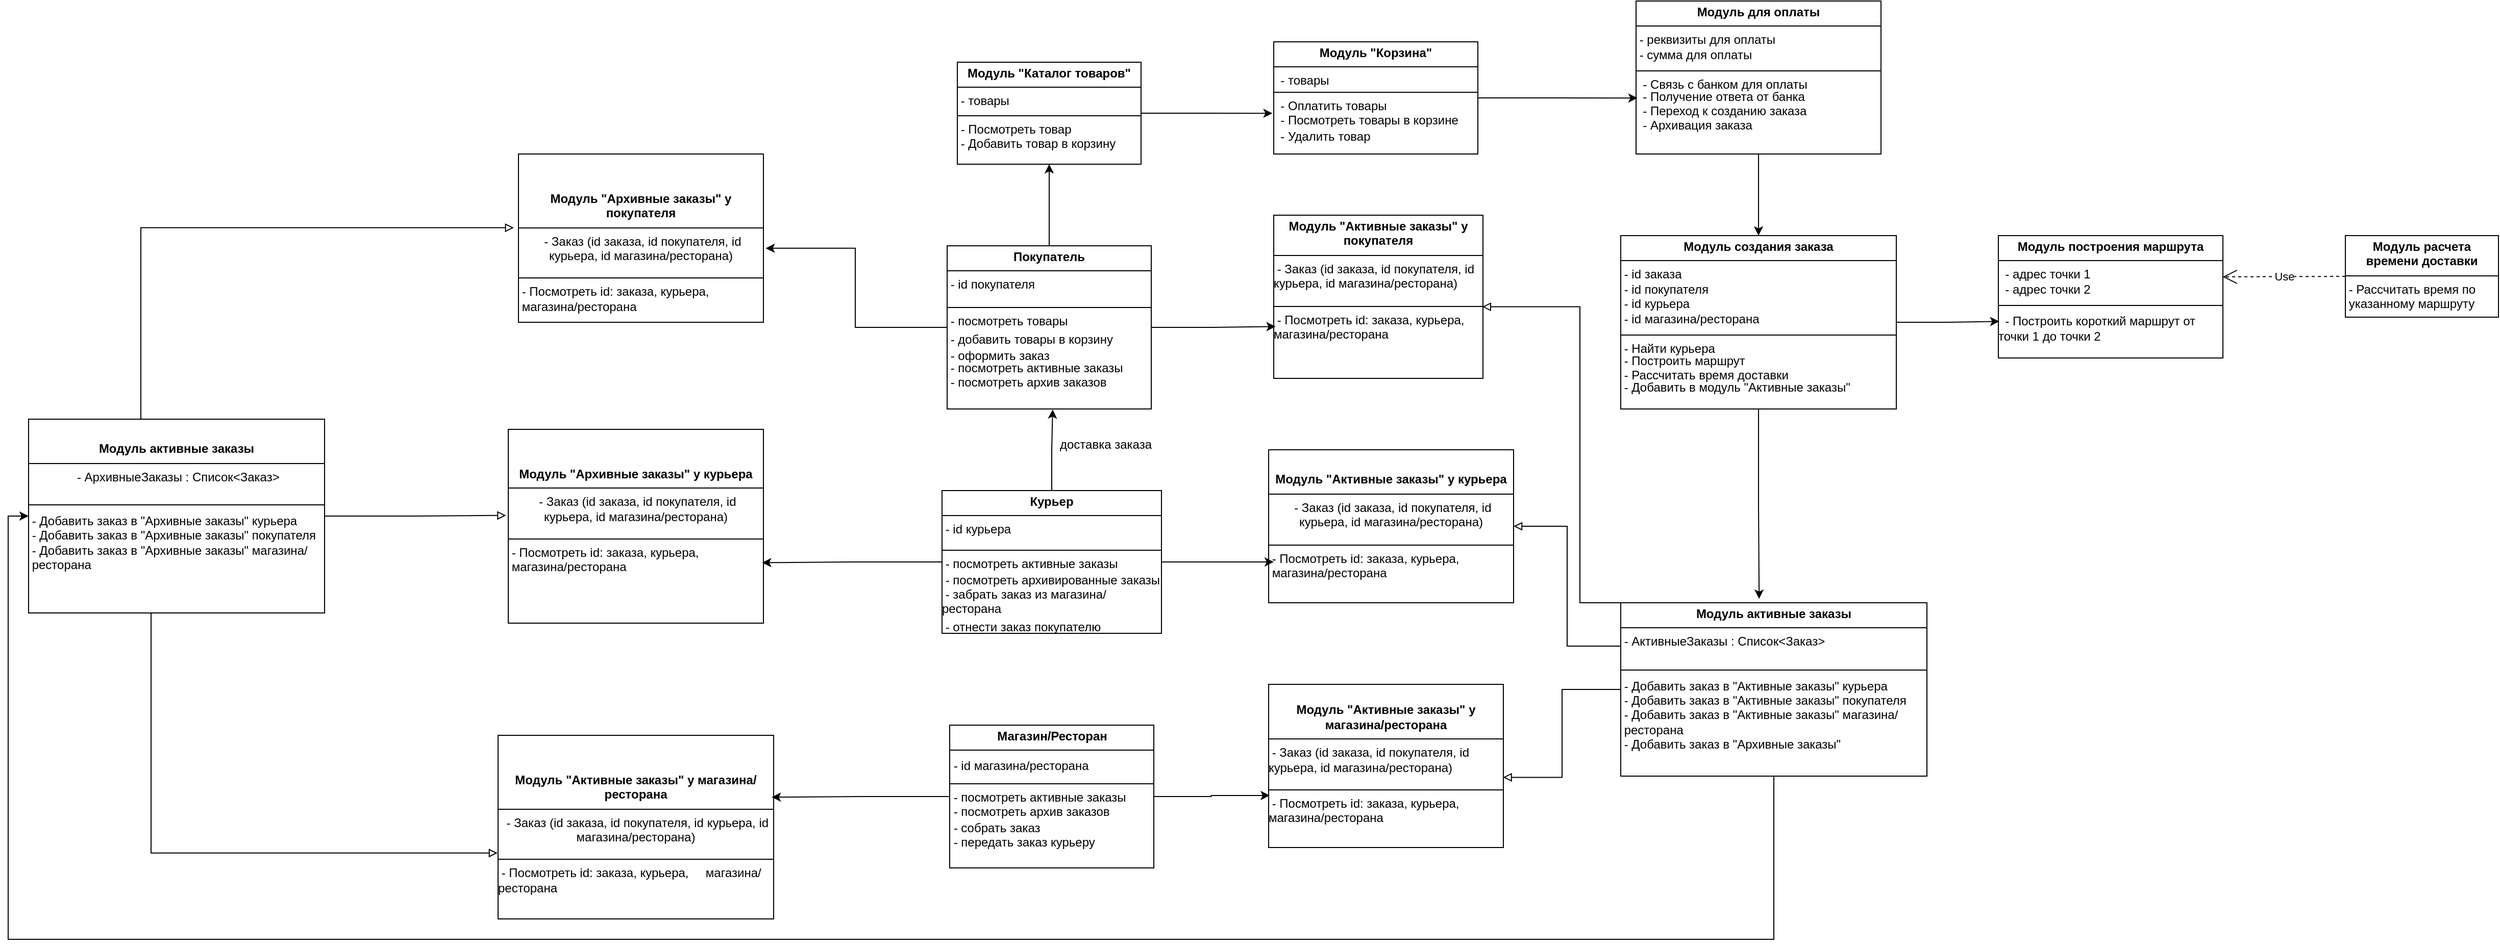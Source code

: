 <mxfile version="24.4.4" type="github">
  <diagram name="Page-1" id="c4acf3e9-155e-7222-9cf6-157b1a14988f">
    <mxGraphModel dx="3355" dy="2518" grid="1" gridSize="10" guides="1" tooltips="1" connect="1" arrows="1" fold="1" page="1" pageScale="1" pageWidth="850" pageHeight="1100" background="none" math="0" shadow="0">
      <root>
        <mxCell id="0" />
        <mxCell id="1" parent="0" />
        <mxCell id="F5pQEyjokl0LGO5MsDo9-33" style="edgeStyle=orthogonalEdgeStyle;rounded=0;orthogonalLoop=1;jettySize=auto;html=1;entryX=0.5;entryY=1;entryDx=0;entryDy=0;" edge="1" parent="1" source="F5pQEyjokl0LGO5MsDo9-1" target="F5pQEyjokl0LGO5MsDo9-9">
          <mxGeometry relative="1" as="geometry" />
        </mxCell>
        <mxCell id="F5pQEyjokl0LGO5MsDo9-1" value="&lt;p style=&quot;margin:0px;margin-top:4px;text-align:center;&quot;&gt;&lt;b&gt;Покупатель&lt;/b&gt;&lt;/p&gt;&lt;hr size=&quot;1&quot; style=&quot;border-style:solid;&quot;&gt;&amp;nbsp;- id покупателя&lt;div style=&quot;height:2px;&quot;&gt;&amp;nbsp;&lt;/div&gt;&lt;div style=&quot;height:2px;&quot;&gt;&amp;nbsp;&lt;/div&gt;&lt;div style=&quot;height:2px;&quot;&gt;&lt;br&gt;&lt;/div&gt;&lt;div style=&quot;height:2px;&quot;&gt;&lt;br&gt;&lt;/div&gt;&lt;hr size=&quot;1&quot; style=&quot;border-style:solid;&quot;&gt;&lt;div style=&quot;height:2px;&quot;&gt;&amp;nbsp;- посмотреть товары&lt;/div&gt;&lt;div style=&quot;height:2px;&quot;&gt;&lt;br&gt;&lt;/div&gt;&lt;div style=&quot;height:2px;&quot;&gt;&lt;br&gt;&lt;/div&gt;&lt;div style=&quot;height:2px;&quot;&gt;&lt;br&gt;&lt;/div&gt;&lt;div style=&quot;height:2px;&quot;&gt;&lt;br&gt;&lt;/div&gt;&lt;div style=&quot;height:2px;&quot;&gt;&amp;nbsp;&lt;/div&gt;&lt;div style=&quot;height:2px;&quot;&gt;&lt;br&gt;&lt;/div&gt;&lt;div style=&quot;height:2px;&quot;&gt;&amp;nbsp;&lt;/div&gt;&lt;div style=&quot;height:2px;&quot;&gt;&lt;br&gt;&lt;/div&gt;&lt;div style=&quot;height:2px;&quot;&gt;&amp;nbsp;- добавить товары в корзину&lt;/div&gt;&lt;div style=&quot;height:2px;&quot;&gt;&lt;br&gt;&lt;/div&gt;&lt;div style=&quot;height:2px;&quot;&gt;&lt;br&gt;&lt;/div&gt;&lt;div style=&quot;height:2px;&quot;&gt;&lt;br&gt;&lt;/div&gt;&lt;div style=&quot;height:2px;&quot;&gt;&amp;nbsp;&lt;/div&gt;&lt;div style=&quot;height:2px;&quot;&gt;&lt;br&gt;&lt;/div&gt;&lt;div style=&quot;height:2px;&quot;&gt;&lt;br&gt;&lt;/div&gt;&lt;div style=&quot;height:2px;&quot;&gt;&amp;nbsp;&lt;/div&gt;&lt;div style=&quot;height:2px;&quot;&gt;&amp;nbsp;- оформить заказ&lt;/div&gt;&lt;div style=&quot;height:2px;&quot;&gt;&lt;br&gt;&lt;/div&gt;&lt;div style=&quot;height:2px;&quot;&gt;&lt;br&gt;&lt;/div&gt;&lt;div style=&quot;height:2px;&quot;&gt;&lt;br&gt;&lt;/div&gt;&lt;div style=&quot;height:2px;&quot;&gt;&amp;nbsp;&lt;/div&gt;&lt;div style=&quot;height:2px;&quot;&gt;&lt;br&gt;&lt;/div&gt;&lt;div style=&quot;height:2px;&quot;&gt;&amp;nbsp;- посмотреть активные заказы&lt;/div&gt;&lt;div style=&quot;height:2px;&quot;&gt;&lt;br&gt;&lt;/div&gt;&lt;div style=&quot;height:2px;&quot;&gt;&lt;br&gt;&lt;/div&gt;&lt;div style=&quot;height:2px;&quot;&gt;&lt;br&gt;&lt;/div&gt;&lt;div style=&quot;height:2px;&quot;&gt;&amp;nbsp;&lt;/div&gt;&lt;div style=&quot;height:2px;&quot;&gt;&lt;br&gt;&lt;/div&gt;&lt;div style=&quot;height:2px;&quot;&gt;&lt;br&gt;&lt;/div&gt;&lt;div style=&quot;height:2px;&quot;&gt;&amp;nbsp;- посмотреть архив заказов&lt;/div&gt;" style="verticalAlign=top;align=left;overflow=fill;html=1;whiteSpace=wrap;" vertex="1" parent="1">
          <mxGeometry x="880" y="230" width="200" height="160" as="geometry" />
        </mxCell>
        <mxCell id="F5pQEyjokl0LGO5MsDo9-3" value="&lt;p style=&quot;margin:0px;margin-top:4px;text-align:center;&quot;&gt;&lt;b&gt;Курьер&lt;/b&gt;&lt;/p&gt;&lt;hr size=&quot;1&quot; style=&quot;border-style:solid;&quot;&gt;&amp;nbsp;- id курьера&lt;div style=&quot;height:2px;&quot;&gt;&amp;nbsp;&lt;/div&gt;&lt;div style=&quot;height:2px;&quot;&gt;&lt;br&gt;&lt;/div&gt;&lt;div style=&quot;height:2px;&quot;&gt;&lt;br&gt;&lt;/div&gt;&lt;hr size=&quot;1&quot; style=&quot;border-style:solid;&quot;&gt;&lt;div style=&quot;height:2px;&quot;&gt;&amp;nbsp;- посмотреть активные заказы&lt;/div&gt;&lt;div style=&quot;height:2px;&quot;&gt;&lt;br&gt;&lt;/div&gt;&lt;div style=&quot;height:2px;&quot;&gt;&amp;nbsp;&lt;/div&gt;&lt;div style=&quot;height:2px;&quot;&gt;&lt;br&gt;&lt;/div&gt;&lt;div style=&quot;height:2px;&quot;&gt;&amp;nbsp;&lt;/div&gt;&lt;div style=&quot;height:2px;&quot;&gt;&lt;br&gt;&lt;/div&gt;&lt;div style=&quot;height:2px;&quot;&gt;&lt;br&gt;&lt;/div&gt;&lt;div style=&quot;height:2px;&quot;&gt;&lt;br&gt;&lt;/div&gt;&lt;div style=&quot;height:2px;&quot;&gt;&amp;nbsp;- посмотреть архивированные заказы&lt;/div&gt;&lt;div style=&quot;height:2px;&quot;&gt;&lt;br&gt;&lt;/div&gt;&lt;div style=&quot;height:2px;&quot;&gt;&lt;br&gt;&lt;/div&gt;&lt;div style=&quot;height:2px;&quot;&gt;&lt;br&gt;&lt;/div&gt;&lt;div style=&quot;height:2px;&quot;&gt;&lt;br&gt;&lt;/div&gt;&lt;div style=&quot;height:2px;&quot;&gt;&lt;br&gt;&lt;/div&gt;&lt;div style=&quot;height:2px;&quot;&gt;&lt;br&gt;&lt;/div&gt;&lt;div style=&quot;height:2px;&quot;&gt;&amp;nbsp;- забрать заказ из магазина/ресторана&lt;/div&gt;&lt;div style=&quot;height:2px;&quot;&gt;&lt;br&gt;&lt;/div&gt;&lt;div style=&quot;height:2px;&quot;&gt;&lt;br&gt;&lt;/div&gt;&lt;div style=&quot;height:2px;&quot;&gt;&lt;br&gt;&lt;/div&gt;&lt;div style=&quot;height:2px;&quot;&gt;&lt;br&gt;&lt;/div&gt;&lt;div style=&quot;height:2px;&quot;&gt;&lt;br&gt;&lt;/div&gt;&lt;div style=&quot;height:2px;&quot;&gt;&lt;br&gt;&lt;/div&gt;&lt;div style=&quot;height:2px;&quot;&gt;&lt;br&gt;&lt;/div&gt;&lt;div style=&quot;height:2px;&quot;&gt;&lt;br&gt;&lt;/div&gt;&lt;div style=&quot;height:2px;&quot;&gt;&lt;br&gt;&lt;/div&gt;&lt;div style=&quot;height:2px;&quot;&gt;&lt;br&gt;&lt;/div&gt;&lt;div style=&quot;height:2px;&quot;&gt;&lt;br&gt;&lt;/div&gt;&lt;div style=&quot;height:2px;&quot;&gt;&lt;br&gt;&lt;/div&gt;&lt;div style=&quot;height:2px;&quot;&gt;&lt;br&gt;&lt;/div&gt;&lt;div style=&quot;height:2px;&quot;&gt;&lt;br&gt;&lt;/div&gt;&lt;div style=&quot;height:2px;&quot;&gt;&lt;br&gt;&lt;/div&gt;&lt;div style=&quot;height:2px;&quot;&gt;&amp;nbsp;- отнести заказ покупателю&lt;/div&gt;&lt;div style=&quot;height:2px;&quot;&gt;&lt;br&gt;&lt;/div&gt;&lt;div style=&quot;height:2px;&quot;&gt;&lt;br&gt;&lt;/div&gt;&lt;div style=&quot;height:2px;&quot;&gt;&lt;br&gt;&lt;/div&gt;&lt;div style=&quot;height:2px;&quot;&gt;&lt;br&gt;&lt;/div&gt;&lt;div style=&quot;height:2px;&quot;&gt;&lt;br&gt;&lt;/div&gt;" style="verticalAlign=top;align=left;overflow=fill;html=1;whiteSpace=wrap;" vertex="1" parent="1">
          <mxGeometry x="875" y="470" width="215" height="140" as="geometry" />
        </mxCell>
        <mxCell id="F5pQEyjokl0LGO5MsDo9-36" style="edgeStyle=orthogonalEdgeStyle;rounded=0;orthogonalLoop=1;jettySize=auto;html=1;entryX=0.5;entryY=0;entryDx=0;entryDy=0;" edge="1" parent="1" source="F5pQEyjokl0LGO5MsDo9-5" target="F5pQEyjokl0LGO5MsDo9-11">
          <mxGeometry relative="1" as="geometry" />
        </mxCell>
        <mxCell id="F5pQEyjokl0LGO5MsDo9-5" value="&lt;p style=&quot;margin:0px;margin-top:4px;text-align:center;&quot;&gt;&lt;b&gt;Модуль для оплаты&lt;/b&gt;&lt;/p&gt;&lt;hr size=&quot;1&quot; style=&quot;border-style:solid;&quot;&gt;&amp;nbsp;- реквизиты для оплаты&lt;div&gt;&amp;nbsp;- сумма для оплаты&lt;br&gt;&lt;div style=&quot;height:2px;&quot;&gt;&amp;nbsp;&lt;/div&gt;&lt;hr size=&quot;1&quot; style=&quot;border-style:solid;&quot;&gt;&lt;div style=&quot;height:2px;&quot;&gt;&amp;nbsp; - Связь с банком для оплаты&lt;/div&gt;&lt;/div&gt;&lt;div style=&quot;height:2px;&quot;&gt;&amp;nbsp;&amp;nbsp;&lt;/div&gt;&lt;div style=&quot;height:2px;&quot;&gt;&lt;br&gt;&lt;/div&gt;&lt;div style=&quot;height:2px;&quot;&gt;&lt;br&gt;&lt;/div&gt;&lt;div style=&quot;height:2px;&quot;&gt;&lt;br&gt;&lt;/div&gt;&lt;div style=&quot;height:2px;&quot;&gt;&lt;br&gt;&lt;/div&gt;&lt;div style=&quot;height:2px;&quot;&gt;&amp;nbsp; - Получение ответа от банка&lt;/div&gt;&lt;div style=&quot;height:2px;&quot;&gt;&amp;nbsp;&lt;/div&gt;&lt;div style=&quot;height:2px;&quot;&gt;&lt;br&gt;&lt;/div&gt;&lt;div style=&quot;height:2px;&quot;&gt;&lt;br&gt;&lt;/div&gt;&lt;div style=&quot;height:2px;&quot;&gt;&lt;br&gt;&lt;/div&gt;&lt;div style=&quot;height:2px;&quot;&gt;&amp;nbsp;&lt;/div&gt;&lt;div style=&quot;height:2px;&quot;&gt;&lt;br&gt;&lt;/div&gt;&lt;div style=&quot;height:2px;&quot;&gt;&amp;nbsp; - Переход к созданию заказа&lt;/div&gt;&lt;div style=&quot;height:2px;&quot;&gt;&lt;br&gt;&lt;/div&gt;&lt;div style=&quot;height:2px;&quot;&gt;&lt;br&gt;&lt;/div&gt;&lt;div style=&quot;height:2px;&quot;&gt;&lt;br&gt;&lt;/div&gt;&lt;div style=&quot;height:2px;&quot;&gt;&lt;br&gt;&lt;/div&gt;&lt;div style=&quot;height:2px;&quot;&gt;&lt;br&gt;&lt;/div&gt;&lt;div style=&quot;height:2px;&quot;&gt;&lt;br&gt;&lt;/div&gt;&lt;div style=&quot;height:2px;&quot;&gt;&amp;nbsp; - Архивация заказа&lt;/div&gt;" style="verticalAlign=top;align=left;overflow=fill;html=1;whiteSpace=wrap;" vertex="1" parent="1">
          <mxGeometry x="1555" y="-10" width="240" height="150" as="geometry" />
        </mxCell>
        <mxCell id="F5pQEyjokl0LGO5MsDo9-7" value="&lt;p style=&quot;margin:0px;margin-top:4px;text-align:center;&quot;&gt;&lt;b&gt;Магазин/Ресторан&lt;/b&gt;&lt;/p&gt;&lt;hr size=&quot;1&quot; style=&quot;border-style:solid;&quot;&gt;&lt;div style=&quot;height:2px;&quot;&gt;&amp;nbsp;&lt;/div&gt;&lt;div style=&quot;height:2px;&quot;&gt;&amp;nbsp;- id магазина/ресторана&lt;/div&gt;&lt;div style=&quot;height:2px;&quot;&gt;&lt;br&gt;&lt;/div&gt;&lt;div style=&quot;height:2px;&quot;&gt;&lt;br&gt;&lt;/div&gt;&lt;div style=&quot;height:2px;&quot;&gt;&lt;br&gt;&lt;/div&gt;&lt;div style=&quot;height:2px;&quot;&gt;&lt;br&gt;&lt;/div&gt;&lt;div style=&quot;height:2px;&quot;&gt;&lt;br&gt;&lt;/div&gt;&lt;div style=&quot;height:2px;&quot;&gt;&lt;br&gt;&lt;/div&gt;&lt;div style=&quot;height:2px;&quot;&gt;&lt;br&gt;&lt;/div&gt;&lt;div style=&quot;height:2px;&quot;&gt;&lt;br&gt;&lt;/div&gt;&lt;hr size=&quot;1&quot; style=&quot;border-style:solid;&quot;&gt;&lt;div style=&quot;height:2px;&quot;&gt;&amp;nbsp;- посмотреть активные заказы&lt;/div&gt;&lt;div style=&quot;height:2px;&quot;&gt;&lt;br&gt;&lt;/div&gt;&lt;div style=&quot;height:2px;&quot;&gt;&lt;br&gt;&lt;/div&gt;&lt;div style=&quot;height:2px;&quot;&gt;&lt;br&gt;&lt;/div&gt;&lt;div style=&quot;height:2px;&quot;&gt;&lt;br&gt;&lt;/div&gt;&lt;div style=&quot;height:2px;&quot;&gt;&lt;br&gt;&lt;/div&gt;&lt;div style=&quot;height:2px;&quot;&gt;&lt;br&gt;&lt;/div&gt;&lt;div style=&quot;height:2px;&quot;&gt;&amp;nbsp;- посмотреть архив заказов&lt;/div&gt;&lt;div style=&quot;height:2px;&quot;&gt;&lt;br&gt;&lt;/div&gt;&lt;div style=&quot;height:2px;&quot;&gt;&lt;br&gt;&lt;/div&gt;&lt;div style=&quot;height:2px;&quot;&gt;&lt;br&gt;&lt;/div&gt;&lt;div style=&quot;height:2px;&quot;&gt;&lt;br&gt;&lt;/div&gt;&lt;div style=&quot;height:2px;&quot;&gt;&lt;br&gt;&lt;/div&gt;&lt;div style=&quot;height:2px;&quot;&gt;&lt;br&gt;&lt;/div&gt;&lt;div style=&quot;height:2px;&quot;&gt;&lt;br&gt;&lt;/div&gt;&lt;div style=&quot;height:2px;&quot;&gt;&amp;nbsp;- собрать заказ&lt;/div&gt;&lt;div style=&quot;height:2px;&quot;&gt;&lt;br&gt;&lt;/div&gt;&lt;div style=&quot;height:2px;&quot;&gt;&lt;br&gt;&lt;/div&gt;&lt;div style=&quot;height:2px;&quot;&gt;&lt;br&gt;&lt;/div&gt;&lt;div style=&quot;height:2px;&quot;&gt;&lt;br&gt;&lt;/div&gt;&lt;div style=&quot;height:2px;&quot;&gt;&lt;br&gt;&lt;/div&gt;&lt;div style=&quot;height:2px;&quot;&gt;&lt;br&gt;&lt;/div&gt;&lt;div style=&quot;height:2px;&quot;&gt;&amp;nbsp;- передать заказ курьеру&lt;/div&gt;" style="verticalAlign=top;align=left;overflow=fill;html=1;whiteSpace=wrap;" vertex="1" parent="1">
          <mxGeometry x="882.5" y="700" width="200" height="140" as="geometry" />
        </mxCell>
        <mxCell id="F5pQEyjokl0LGO5MsDo9-9" value="&lt;p style=&quot;margin:0px;margin-top:4px;text-align:center;&quot;&gt;&lt;b&gt;Модуль &quot;Каталог товаров&quot;&lt;/b&gt;&lt;/p&gt;&lt;hr size=&quot;1&quot; style=&quot;border-style:solid;&quot;&gt;&amp;nbsp;- товары&lt;hr size=&quot;1&quot; style=&quot;border-style:solid;&quot;&gt;&lt;div style=&quot;height:2px;&quot;&gt;&amp;nbsp;- Посмотреть товар&lt;/div&gt;&lt;div style=&quot;height:2px;&quot;&gt;&lt;br&gt;&lt;/div&gt;&lt;div style=&quot;height:2px;&quot;&gt;&lt;br&gt;&lt;/div&gt;&lt;div style=&quot;height:2px;&quot;&gt;&lt;br&gt;&lt;/div&gt;&lt;div style=&quot;height:2px;&quot;&gt;&amp;nbsp;&lt;/div&gt;&lt;div style=&quot;height:2px;&quot;&gt;&lt;br&gt;&lt;/div&gt;&lt;div style=&quot;height:2px;&quot;&gt;&lt;br&gt;&lt;/div&gt;&lt;div style=&quot;height:2px;&quot;&gt;&amp;nbsp;- Добавить товар в корзину&lt;/div&gt;" style="verticalAlign=top;align=left;overflow=fill;html=1;whiteSpace=wrap;" vertex="1" parent="1">
          <mxGeometry x="890" y="50" width="180" height="100" as="geometry" />
        </mxCell>
        <mxCell id="F5pQEyjokl0LGO5MsDo9-10" value="&lt;p style=&quot;margin:0px;margin-top:4px;text-align:center;&quot;&gt;&lt;b&gt;Модуль &quot;Корзина&quot;&lt;/b&gt;&lt;/p&gt;&lt;hr size=&quot;1&quot; style=&quot;border-style:solid;&quot;&gt;&lt;div style=&quot;height:2px;&quot;&gt;&amp;nbsp; - товары&lt;/div&gt;&lt;div style=&quot;height:2px;&quot;&gt;&lt;br&gt;&lt;/div&gt;&lt;div style=&quot;height:2px;&quot;&gt;&amp;nbsp; &amp;nbsp;&lt;/div&gt;&lt;div style=&quot;height:2px;&quot;&gt;&lt;br&gt;&lt;/div&gt;&lt;div style=&quot;height:2px;&quot;&gt;&lt;br&gt;&lt;/div&gt;&lt;div style=&quot;height:2px;&quot;&gt;&lt;br&gt;&lt;/div&gt;&lt;hr size=&quot;1&quot; style=&quot;border-style:solid;&quot;&gt;&lt;div style=&quot;height:2px;&quot;&gt;&amp;nbsp; - Оплатить товары&lt;/div&gt;&lt;div style=&quot;height:2px;&quot;&gt;&lt;br&gt;&lt;/div&gt;&lt;div style=&quot;height:2px;&quot;&gt;&amp;nbsp;&amp;nbsp;&lt;/div&gt;&lt;div style=&quot;height:2px;&quot;&gt;&lt;br&gt;&lt;/div&gt;&lt;div style=&quot;height:2px;&quot;&gt;&lt;br&gt;&lt;/div&gt;&lt;div style=&quot;height:2px;&quot;&gt;&lt;br&gt;&lt;/div&gt;&lt;div style=&quot;height:2px;&quot;&gt;&lt;br&gt;&lt;/div&gt;&lt;div style=&quot;height:2px;&quot;&gt;&amp;nbsp; - Посмотреть товары в корзине&lt;/div&gt;&lt;div style=&quot;height:2px;&quot;&gt;&amp;nbsp;&lt;/div&gt;&lt;div style=&quot;height:2px;&quot;&gt;&lt;br&gt;&lt;/div&gt;&lt;div style=&quot;height:2px;&quot;&gt;&lt;br&gt;&lt;/div&gt;&lt;div style=&quot;height:2px;&quot;&gt;&lt;br&gt;&lt;/div&gt;&lt;div style=&quot;height:2px;&quot;&gt;&lt;br&gt;&lt;/div&gt;&lt;div style=&quot;height:2px;&quot;&gt;&amp;nbsp;&lt;/div&gt;&lt;div style=&quot;height:2px;&quot;&gt;&lt;br&gt;&lt;/div&gt;&lt;div style=&quot;height:2px;&quot;&gt;&amp;nbsp; - Удалить товар&lt;/div&gt;&lt;div style=&quot;height:2px;&quot;&gt;&lt;br&gt;&lt;/div&gt;&lt;div style=&quot;height:2px;&quot;&gt;&amp;nbsp;&amp;nbsp;&lt;/div&gt;&lt;div style=&quot;height:2px;&quot;&gt;&lt;br&gt;&lt;/div&gt;&lt;div style=&quot;height:2px;&quot;&gt;&lt;br&gt;&lt;/div&gt;&lt;div style=&quot;height:2px;&quot;&gt;&lt;br&gt;&lt;/div&gt;&lt;div style=&quot;height:2px;&quot;&gt;&lt;br&gt;&lt;/div&gt;" style="verticalAlign=top;align=left;overflow=fill;html=1;whiteSpace=wrap;" vertex="1" parent="1">
          <mxGeometry x="1200" y="30" width="200" height="110" as="geometry" />
        </mxCell>
        <mxCell id="F5pQEyjokl0LGO5MsDo9-11" value="&lt;p style=&quot;margin:0px;margin-top:4px;text-align:center;&quot;&gt;&lt;b&gt;Модуль создания заказа&lt;/b&gt;&lt;/p&gt;&lt;hr size=&quot;1&quot; style=&quot;border-style:solid;&quot;&gt;&amp;nbsp;- id заказа&lt;div&gt;&amp;nbsp;- id покупателя&lt;/div&gt;&lt;div&gt;&amp;nbsp;- id курьера&amp;nbsp;&lt;/div&gt;&lt;div&gt;&amp;nbsp;- id магазина/ресторана&lt;div style=&quot;height:2px;&quot;&gt;&lt;/div&gt;&lt;hr size=&quot;1&quot; style=&quot;border-style:solid;&quot;&gt;&lt;div style=&quot;height:2px;&quot;&gt;&amp;nbsp;- Найти курьера&lt;/div&gt;&lt;/div&gt;&lt;div style=&quot;height:2px;&quot;&gt;&lt;br&gt;&lt;/div&gt;&lt;div style=&quot;height:2px;&quot;&gt;&lt;br&gt;&lt;/div&gt;&lt;div style=&quot;height:2px;&quot;&gt;&amp;nbsp;&lt;/div&gt;&lt;div style=&quot;height:2px;&quot;&gt;&amp;nbsp;&lt;/div&gt;&lt;div style=&quot;height:2px;&quot;&gt;&lt;br&gt;&lt;/div&gt;&lt;div style=&quot;height:2px;&quot;&gt;&amp;nbsp;- Построить маршрут&lt;/div&gt;&lt;div style=&quot;height:2px;&quot;&gt;&lt;br&gt;&lt;/div&gt;&lt;div style=&quot;height:2px;&quot;&gt;&lt;br&gt;&lt;/div&gt;&lt;div style=&quot;height:2px;&quot;&gt;&lt;br&gt;&lt;/div&gt;&lt;div style=&quot;height:2px;&quot;&gt;&lt;br&gt;&lt;/div&gt;&lt;div style=&quot;height:2px;&quot;&gt;&lt;br&gt;&lt;/div&gt;&lt;div style=&quot;height:2px;&quot;&gt;&lt;br&gt;&lt;/div&gt;&lt;div style=&quot;height:2px;&quot;&gt;&amp;nbsp;- Рассчитать время доставки&lt;/div&gt;&lt;div style=&quot;height:2px;&quot;&gt;&lt;br&gt;&lt;/div&gt;&lt;div style=&quot;height:2px;&quot;&gt;&lt;br&gt;&lt;/div&gt;&lt;div style=&quot;height:2px;&quot;&gt;&lt;br&gt;&lt;/div&gt;&lt;div style=&quot;height:2px;&quot;&gt;&lt;br&gt;&lt;/div&gt;&lt;div style=&quot;height:2px;&quot;&gt;&lt;br&gt;&lt;/div&gt;&lt;div style=&quot;height:2px;&quot;&gt;&amp;nbsp;- Добавить в модуль &quot;Активные заказы&quot;&lt;/div&gt;" style="verticalAlign=top;align=left;overflow=fill;html=1;whiteSpace=wrap;" vertex="1" parent="1">
          <mxGeometry x="1540" y="220" width="270" height="170" as="geometry" />
        </mxCell>
        <mxCell id="F5pQEyjokl0LGO5MsDo9-42" style="edgeStyle=orthogonalEdgeStyle;rounded=0;orthogonalLoop=1;jettySize=auto;html=1;exitX=0;exitY=0.25;exitDx=0;exitDy=0;entryX=1;entryY=0.5;entryDx=0;entryDy=0;endArrow=block;endFill=0;" edge="1" parent="1" source="F5pQEyjokl0LGO5MsDo9-12" target="F5pQEyjokl0LGO5MsDo9-13">
          <mxGeometry relative="1" as="geometry" />
        </mxCell>
        <mxCell id="F5pQEyjokl0LGO5MsDo9-63" style="edgeStyle=orthogonalEdgeStyle;rounded=0;orthogonalLoop=1;jettySize=auto;html=1;entryX=0;entryY=0.5;entryDx=0;entryDy=0;" edge="1" parent="1" source="F5pQEyjokl0LGO5MsDo9-12" target="F5pQEyjokl0LGO5MsDo9-16">
          <mxGeometry relative="1" as="geometry">
            <Array as="points">
              <mxPoint x="1690" y="910" />
              <mxPoint x="-40" y="910" />
              <mxPoint x="-40" y="495" />
            </Array>
          </mxGeometry>
        </mxCell>
        <mxCell id="F5pQEyjokl0LGO5MsDo9-12" value="&lt;p style=&quot;margin:0px;margin-top:4px;text-align:center;&quot;&gt;&lt;b&gt;Модуль активные заказы&lt;/b&gt;&lt;/p&gt;&lt;hr size=&quot;1&quot; style=&quot;border-style:solid;&quot;&gt;&amp;nbsp;- АктивныеЗаказы : Список&amp;lt;Заказ&amp;gt;&lt;div&gt;&lt;br&gt;&lt;div&gt;&amp;nbsp;&lt;/div&gt;&lt;div&gt;&amp;nbsp;- Добавить заказ в &quot;Активные заказы&quot; курьера&lt;/div&gt;&lt;div&gt;&amp;nbsp;&lt;span style=&quot;background-color: initial;&quot;&gt;- Добавить заказ в &quot;Активные заказы&quot; покупателя&lt;/span&gt;&lt;/div&gt;&lt;div&gt;&lt;span style=&quot;background-color: initial;&quot;&gt;&amp;nbsp;&lt;/span&gt;&lt;span style=&quot;background-color: initial;&quot;&gt;- Добавить заказ в &quot;Активные заказы&quot; магазина/&amp;nbsp; &amp;nbsp;ресторана&lt;/span&gt;&lt;/div&gt;&lt;div&gt;&amp;nbsp;- Добавить заказ в &quot;Архивные заказы&quot;&lt;/div&gt;&lt;div&gt;&lt;div style=&quot;height:2px;&quot;&gt;&lt;br&gt;&lt;/div&gt;&lt;/div&gt;&lt;/div&gt;" style="verticalAlign=top;align=left;overflow=fill;html=1;whiteSpace=wrap;" vertex="1" parent="1">
          <mxGeometry x="1540" y="580" width="300" height="170" as="geometry" />
        </mxCell>
        <mxCell id="F5pQEyjokl0LGO5MsDo9-13" value="&lt;p style=&quot;margin:0px;margin-top:4px;text-align:center;&quot;&gt;&lt;br&gt;&lt;/p&gt;&lt;p style=&quot;margin: 4px 0px 0px; text-align: center;&quot;&gt;&lt;b&gt;Модуль &quot;Активные заказы&quot; у курьера&lt;/b&gt;&lt;/p&gt;&lt;hr style=&quot;border-style: solid;&quot; size=&quot;1&quot;&gt;&lt;p style=&quot;margin:0px;margin-top:4px;text-align:center;&quot;&gt;&amp;nbsp;- Заказ (id заказа,&amp;nbsp;&lt;span style=&quot;background-color: initial;&quot;&gt;id покупателя,&amp;nbsp;&lt;/span&gt;&lt;span style=&quot;background-color: initial;&quot;&gt;id курьера,&amp;nbsp;&lt;/span&gt;&lt;span style=&quot;background-color: initial;&quot;&gt;id магазина/ресторана)&lt;/span&gt;&lt;/p&gt;&lt;div&gt;&lt;div style=&quot;height: 2px;&quot;&gt;&lt;br&gt;&lt;/div&gt;&lt;div style=&quot;height: 2px;&quot;&gt;&lt;br&gt;&lt;/div&gt;&lt;div style=&quot;height: 2px;&quot;&gt;&lt;br&gt;&lt;/div&gt;&lt;div style=&quot;height: 2px;&quot;&gt;&lt;br&gt;&lt;/div&gt;&lt;hr style=&quot;border-style: solid;&quot; size=&quot;1&quot;&gt;&lt;div style=&quot;height: 2px;&quot;&gt;&amp;nbsp;- Посмотреть id: заказа, курьера,&amp;nbsp; &amp;nbsp; &amp;nbsp;магазина/ресторана&lt;/div&gt;&lt;/div&gt;&lt;div style=&quot;height: 2px;&quot;&gt;&lt;br&gt;&lt;/div&gt;&lt;div style=&quot;height: 2px;&quot;&gt;&lt;br&gt;&lt;/div&gt;&lt;div style=&quot;height: 2px;&quot;&gt;&amp;nbsp;&lt;/div&gt;&lt;div style=&quot;height: 2px;&quot;&gt;&lt;br&gt;&lt;/div&gt;&lt;div style=&quot;height: 2px;&quot;&gt;&lt;br&gt;&lt;/div&gt;&lt;div style=&quot;height: 2px;&quot;&gt;&lt;br&gt;&lt;/div&gt;&lt;div style=&quot;height: 2px;&quot;&gt;&lt;br&gt;&lt;/div&gt;&lt;div style=&quot;height: 2px;&quot;&gt;&lt;br&gt;&lt;/div&gt;&lt;div style=&quot;height: 2px;&quot;&gt;&amp;nbsp;&lt;/div&gt;&lt;div style=&quot;height: 2px;&quot;&gt;&lt;br&gt;&lt;/div&gt;&lt;div style=&quot;height: 2px;&quot;&gt;&lt;br&gt;&lt;/div&gt;&lt;div style=&quot;height: 2px;&quot;&gt;&lt;br&gt;&lt;/div&gt;&lt;div style=&quot;height: 2px;&quot;&gt;&lt;br&gt;&lt;/div&gt;&lt;div style=&quot;height: 2px;&quot;&gt;&lt;br&gt;&lt;/div&gt;&lt;div style=&quot;height: 2px;&quot;&gt;&amp;nbsp;&lt;/div&gt;&lt;div style=&quot;height: 2px;&quot;&gt;&lt;br&gt;&lt;/div&gt;&lt;div style=&quot;height: 2px;&quot;&gt;&lt;br&gt;&lt;/div&gt;" style="verticalAlign=top;align=left;overflow=fill;html=1;whiteSpace=wrap;" vertex="1" parent="1">
          <mxGeometry x="1195" y="430" width="240" height="150" as="geometry" />
        </mxCell>
        <mxCell id="F5pQEyjokl0LGO5MsDo9-14" value="&lt;br&gt;&lt;p style=&quot;forced-color-adjust: none; margin: 4px 0px 0px; text-align: center;&quot;&gt;&lt;b style=&quot;forced-color-adjust: none;&quot;&gt;Модуль &quot;Активные заказы&quot; у магазина/ресторана&lt;/b&gt;&lt;/p&gt;&lt;hr style=&quot;forced-color-adjust: none; border-style: solid;&quot; size=&quot;1&quot;&gt;&amp;nbsp;- Заказ (id заказа,&amp;nbsp;&lt;span style=&quot;forced-color-adjust: none; background-color: initial;&quot;&gt;id покупателя,&amp;nbsp;&lt;/span&gt;&lt;span style=&quot;forced-color-adjust: none; background-color: initial;&quot;&gt;id курьера,&amp;nbsp;&lt;/span&gt;&lt;span style=&quot;forced-color-adjust: none; background-color: initial;&quot;&gt;id магазина/ресторана)&lt;/span&gt;&lt;div style=&quot;forced-color-adjust: none;&quot;&gt;&lt;div style=&quot;forced-color-adjust: none; height: 2px;&quot;&gt;&lt;br style=&quot;forced-color-adjust: none;&quot;&gt;&lt;/div&gt;&lt;div style=&quot;forced-color-adjust: none; height: 2px;&quot;&gt;&lt;br style=&quot;forced-color-adjust: none;&quot;&gt;&lt;/div&gt;&lt;div style=&quot;forced-color-adjust: none; height: 2px;&quot;&gt;&lt;br style=&quot;forced-color-adjust: none;&quot;&gt;&lt;/div&gt;&lt;div style=&quot;forced-color-adjust: none; height: 2px;&quot;&gt;&lt;br style=&quot;forced-color-adjust: none;&quot;&gt;&lt;/div&gt;&lt;hr style=&quot;forced-color-adjust: none; border-style: solid;&quot; size=&quot;1&quot;&gt;&lt;div style=&quot;forced-color-adjust: none; height: 2px;&quot;&gt;&amp;nbsp;- Посмотреть id: заказа, курьера, магазина/ресторана&lt;/div&gt;&lt;/div&gt;&lt;div style=&quot;forced-color-adjust: none; height: 2px;&quot;&gt;&lt;br style=&quot;forced-color-adjust: none;&quot;&gt;&lt;/div&gt;&lt;div style=&quot;forced-color-adjust: none; height: 2px;&quot;&gt;&lt;br style=&quot;forced-color-adjust: none;&quot;&gt;&lt;/div&gt;&lt;div style=&quot;forced-color-adjust: none; height: 2px;&quot;&gt;&amp;nbsp;&lt;/div&gt;&lt;div style=&quot;forced-color-adjust: none; height: 2px;&quot;&gt;&lt;br style=&quot;forced-color-adjust: none;&quot;&gt;&lt;/div&gt;&lt;div style=&quot;forced-color-adjust: none; height: 2px;&quot;&gt;&lt;br style=&quot;forced-color-adjust: none;&quot;&gt;&lt;/div&gt;&lt;div style=&quot;forced-color-adjust: none; height: 2px;&quot;&gt;&lt;br style=&quot;forced-color-adjust: none;&quot;&gt;&lt;/div&gt;&lt;div style=&quot;forced-color-adjust: none; height: 2px;&quot;&gt;&lt;br style=&quot;forced-color-adjust: none;&quot;&gt;&lt;/div&gt;&lt;div style=&quot;forced-color-adjust: none; height: 2px;&quot;&gt;&lt;br style=&quot;forced-color-adjust: none;&quot;&gt;&lt;/div&gt;&lt;div style=&quot;forced-color-adjust: none; height: 2px;&quot;&gt;&amp;nbsp;&lt;/div&gt;&lt;div style=&quot;forced-color-adjust: none; height: 2px;&quot;&gt;&lt;br style=&quot;forced-color-adjust: none;&quot;&gt;&lt;/div&gt;&lt;div style=&quot;forced-color-adjust: none; height: 2px;&quot;&gt;&lt;br style=&quot;forced-color-adjust: none;&quot;&gt;&lt;/div&gt;&lt;div style=&quot;forced-color-adjust: none; height: 2px;&quot;&gt;&lt;br style=&quot;forced-color-adjust: none;&quot;&gt;&lt;/div&gt;&lt;div style=&quot;forced-color-adjust: none; height: 2px;&quot;&gt;&lt;br style=&quot;forced-color-adjust: none;&quot;&gt;&lt;/div&gt;&lt;div style=&quot;forced-color-adjust: none; height: 2px;&quot;&gt;&lt;br style=&quot;forced-color-adjust: none;&quot;&gt;&lt;/div&gt;&lt;div style=&quot;forced-color-adjust: none; height: 2px;&quot;&gt;&amp;nbsp;&lt;/div&gt;&lt;div style=&quot;forced-color-adjust: none; height: 2px;&quot;&gt;&lt;br style=&quot;forced-color-adjust: none;&quot;&gt;&lt;/div&gt;&lt;div style=&quot;forced-color-adjust: none; height: 2px;&quot;&gt;&lt;br style=&quot;forced-color-adjust: none; color: rgb(0, 0, 0); font-family: Helvetica; font-size: 12px; font-style: normal; font-variant-ligatures: normal; font-variant-caps: normal; font-weight: 400; letter-spacing: normal; orphans: 2; text-align: left; text-indent: 0px; text-transform: none; widows: 2; word-spacing: 0px; -webkit-text-stroke-width: 0px; white-space: normal; background-color: rgb(251, 251, 251); text-decoration-thickness: initial; text-decoration-style: initial; text-decoration-color: initial;&quot;&gt;&lt;br&gt;&lt;br&gt;&lt;/div&gt;" style="verticalAlign=top;align=left;overflow=fill;html=1;whiteSpace=wrap;" vertex="1" parent="1">
          <mxGeometry x="1195" y="660" width="230" height="160" as="geometry" />
        </mxCell>
        <mxCell id="F5pQEyjokl0LGO5MsDo9-15" value="&lt;p style=&quot;margin:0px;margin-top:4px;text-align:center;&quot;&gt;&lt;b&gt;Модуль &quot;Активные заказы&quot; у покупателя&lt;/b&gt;&lt;/p&gt;&lt;hr size=&quot;1&quot; style=&quot;border-style:solid;&quot;&gt;&amp;nbsp;- Заказ (id заказа,&amp;nbsp;&lt;span style=&quot;background-color: initial;&quot;&gt;id покупателя,&amp;nbsp;&lt;/span&gt;&lt;span style=&quot;background-color: initial;&quot;&gt;id курьера,&amp;nbsp;&lt;/span&gt;&lt;span style=&quot;background-color: initial;&quot;&gt;id магазина/ресторана)&lt;/span&gt;&lt;div&gt;&lt;div style=&quot;height:2px;&quot;&gt;&lt;br&gt;&lt;/div&gt;&lt;div style=&quot;height:2px;&quot;&gt;&lt;br&gt;&lt;/div&gt;&lt;div style=&quot;height:2px;&quot;&gt;&lt;br&gt;&lt;/div&gt;&lt;div style=&quot;height:2px;&quot;&gt;&lt;br&gt;&lt;/div&gt;&lt;hr size=&quot;1&quot; style=&quot;border-style:solid;&quot;&gt;&lt;div style=&quot;height:2px;&quot;&gt;&amp;nbsp;- Посмотреть id: заказа, курьера, магазина/ресторана&lt;/div&gt;&lt;/div&gt;&lt;div style=&quot;height:2px;&quot;&gt;&lt;br&gt;&lt;/div&gt;&lt;div style=&quot;height:2px;&quot;&gt;&lt;br&gt;&lt;/div&gt;&lt;div style=&quot;height:2px;&quot;&gt;&amp;nbsp;&lt;/div&gt;&lt;div style=&quot;height:2px;&quot;&gt;&lt;br&gt;&lt;/div&gt;&lt;div style=&quot;height:2px;&quot;&gt;&lt;br&gt;&lt;/div&gt;&lt;div style=&quot;height:2px;&quot;&gt;&lt;br&gt;&lt;/div&gt;&lt;div style=&quot;height:2px;&quot;&gt;&lt;br&gt;&lt;/div&gt;&lt;div style=&quot;height:2px;&quot;&gt;&lt;br&gt;&lt;/div&gt;&lt;div style=&quot;height:2px;&quot;&gt;&amp;nbsp;&lt;/div&gt;&lt;div style=&quot;height:2px;&quot;&gt;&lt;br&gt;&lt;/div&gt;&lt;div style=&quot;height:2px;&quot;&gt;&lt;br&gt;&lt;/div&gt;&lt;div style=&quot;height:2px;&quot;&gt;&lt;br&gt;&lt;/div&gt;&lt;div style=&quot;height:2px;&quot;&gt;&lt;br&gt;&lt;/div&gt;&lt;div style=&quot;height:2px;&quot;&gt;&lt;br&gt;&lt;/div&gt;&lt;div style=&quot;height:2px;&quot;&gt;&amp;nbsp;&lt;/div&gt;&lt;div style=&quot;height:2px;&quot;&gt;&lt;br&gt;&lt;/div&gt;&lt;div style=&quot;height:2px;&quot;&gt;&lt;br&gt;&lt;/div&gt;" style="verticalAlign=top;align=left;overflow=fill;html=1;whiteSpace=wrap;" vertex="1" parent="1">
          <mxGeometry x="1200" y="200" width="205" height="160" as="geometry" />
        </mxCell>
        <mxCell id="F5pQEyjokl0LGO5MsDo9-16" value="&lt;p style=&quot;margin:0px;margin-top:4px;text-align:center;&quot;&gt;&lt;br&gt;&lt;/p&gt;&lt;p style=&quot;margin: 4px 0px 0px; text-align: center;&quot;&gt;&lt;b&gt;Модуль активные заказы&lt;/b&gt;&lt;/p&gt;&lt;hr style=&quot;border-style: solid;&quot; size=&quot;1&quot;&gt;&lt;p style=&quot;margin:0px;margin-top:4px;text-align:center;&quot;&gt;&amp;nbsp;- АрхивныеЗаказы : Список&amp;lt;Заказ&amp;gt;&lt;/p&gt;&lt;div&gt;&lt;/div&gt;&lt;div&gt;&lt;br&gt;&lt;/div&gt;&lt;div&gt;&amp;nbsp;&lt;/div&gt;&lt;div&gt;&amp;nbsp;- Добавить заказ в &quot;Архивные заказы&quot; курьера&lt;/div&gt;&lt;div&gt;&amp;nbsp;&lt;span style=&quot;background-color: initial;&quot;&gt;- Добавить заказ в &quot;Архивные заказы&quot; покупателя&lt;/span&gt;&lt;/div&gt;&lt;div&gt;&lt;span style=&quot;background-color: initial;&quot;&gt;&amp;nbsp;&lt;/span&gt;&lt;span style=&quot;background-color: initial;&quot;&gt;- Добавить заказ в &quot;Архивные заказы&quot; магазина/&amp;nbsp; &amp;nbsp;ресторана&lt;/span&gt;&lt;/div&gt;&lt;div&gt;&lt;br&gt;&lt;/div&gt;&lt;div&gt;&lt;div style=&quot;height: 2px;&quot;&gt;&lt;br&gt;&lt;/div&gt;&lt;/div&gt;" style="verticalAlign=top;align=left;overflow=fill;html=1;whiteSpace=wrap;" vertex="1" parent="1">
          <mxGeometry x="-20" y="400" width="290" height="190" as="geometry" />
        </mxCell>
        <mxCell id="F5pQEyjokl0LGO5MsDo9-17" value="&lt;p style=&quot;margin:0px;margin-top:4px;text-align:center;&quot;&gt;&lt;br&gt;&lt;br&gt;&lt;/p&gt;&lt;p style=&quot;margin: 4px 0px 0px; text-align: center;&quot;&gt;&lt;b&gt;Модуль &quot;Архивные заказы&quot; у курьера&lt;/b&gt;&lt;/p&gt;&lt;hr style=&quot;border-style: solid;&quot; size=&quot;1&quot;&gt;&lt;p style=&quot;margin: 4px 0px 0px; text-align: center;&quot;&gt;&amp;nbsp;- Заказ (id заказа,&amp;nbsp;&lt;span style=&quot;background-color: initial;&quot;&gt;id покупателя,&amp;nbsp;&lt;/span&gt;&lt;span style=&quot;background-color: initial;&quot;&gt;id курьера,&amp;nbsp;&lt;/span&gt;&lt;span style=&quot;background-color: initial;&quot;&gt;id магазина/ресторана)&lt;/span&gt;&lt;/p&gt;&lt;div&gt;&lt;div style=&quot;height: 2px;&quot;&gt;&lt;br&gt;&lt;/div&gt;&lt;div style=&quot;height: 2px;&quot;&gt;&lt;br&gt;&lt;/div&gt;&lt;div style=&quot;height: 2px;&quot;&gt;&lt;br&gt;&lt;/div&gt;&lt;div style=&quot;height: 2px;&quot;&gt;&lt;br&gt;&lt;/div&gt;&lt;hr style=&quot;border-style: solid;&quot; size=&quot;1&quot;&gt;&lt;div style=&quot;height: 2px;&quot;&gt;&amp;nbsp;- Посмотреть id: заказа, курьера,&amp;nbsp; &amp;nbsp; &amp;nbsp;магазина/ресторана&lt;/div&gt;&lt;/div&gt;&lt;div style=&quot;height: 2px;&quot;&gt;&lt;br&gt;&lt;/div&gt;&lt;div style=&quot;height: 2px;&quot;&gt;&lt;br&gt;&lt;/div&gt;&lt;div style=&quot;height: 2px;&quot;&gt;&amp;nbsp;&lt;/div&gt;&lt;div style=&quot;height: 2px;&quot;&gt;&lt;br&gt;&lt;/div&gt;&lt;div style=&quot;height: 2px;&quot;&gt;&lt;br&gt;&lt;/div&gt;&lt;div style=&quot;height: 2px;&quot;&gt;&lt;br&gt;&lt;/div&gt;&lt;div style=&quot;height: 2px;&quot;&gt;&lt;br&gt;&lt;/div&gt;&lt;div style=&quot;height: 2px;&quot;&gt;&lt;br&gt;&lt;/div&gt;&lt;div style=&quot;height: 2px;&quot;&gt;&amp;nbsp;&lt;/div&gt;&lt;div style=&quot;height: 2px;&quot;&gt;&lt;br&gt;&lt;/div&gt;&lt;div style=&quot;height: 2px;&quot;&gt;&lt;br&gt;&lt;/div&gt;&lt;div style=&quot;height: 2px;&quot;&gt;&lt;br&gt;&lt;/div&gt;&lt;div style=&quot;height: 2px;&quot;&gt;&lt;br&gt;&lt;/div&gt;&lt;div style=&quot;height: 2px;&quot;&gt;&lt;br&gt;&lt;/div&gt;&lt;div style=&quot;height: 2px;&quot;&gt;&amp;nbsp;&lt;/div&gt;&lt;div style=&quot;height: 2px;&quot;&gt;&lt;br&gt;&lt;/div&gt;&lt;div style=&quot;height: 2px;&quot;&gt;&lt;br&gt;&lt;/div&gt;" style="verticalAlign=top;align=left;overflow=fill;html=1;whiteSpace=wrap;" vertex="1" parent="1">
          <mxGeometry x="450" y="410" width="250" height="190" as="geometry" />
        </mxCell>
        <mxCell id="F5pQEyjokl0LGO5MsDo9-18" value="&lt;p style=&quot;margin:0px;margin-top:4px;text-align:center;&quot;&gt;&lt;br&gt;&lt;br&gt;&lt;/p&gt;&lt;p style=&quot;margin: 4px 0px 0px; text-align: center;&quot;&gt;&lt;b&gt;Модуль &quot;Активные заказы&quot; у магазина/ресторана&lt;/b&gt;&lt;/p&gt;&lt;hr style=&quot;border-style: solid;&quot; size=&quot;1&quot;&gt;&lt;p style=&quot;margin: 4px 0px 0px; text-align: center;&quot;&gt;&amp;nbsp;- Заказ (id заказа,&amp;nbsp;&lt;span style=&quot;background-color: initial;&quot;&gt;id покупателя,&amp;nbsp;&lt;/span&gt;&lt;span style=&quot;background-color: initial;&quot;&gt;id курьера,&amp;nbsp;&lt;/span&gt;&lt;span style=&quot;background-color: initial;&quot;&gt;id магазина/ресторана)&lt;/span&gt;&lt;/p&gt;&lt;div&gt;&lt;div style=&quot;height: 2px;&quot;&gt;&lt;br&gt;&lt;/div&gt;&lt;div style=&quot;height: 2px;&quot;&gt;&lt;br&gt;&lt;/div&gt;&lt;div style=&quot;height: 2px;&quot;&gt;&lt;br&gt;&lt;/div&gt;&lt;div style=&quot;height: 2px;&quot;&gt;&lt;br&gt;&lt;/div&gt;&lt;hr style=&quot;border-style: solid;&quot; size=&quot;1&quot;&gt;&lt;div style=&quot;height: 2px;&quot;&gt;&amp;nbsp;- Посмотреть id: заказа, курьера,&amp;nbsp; &amp;nbsp; &amp;nbsp;магазина/ресторана&lt;/div&gt;&lt;/div&gt;&lt;div style=&quot;height: 2px;&quot;&gt;&lt;br&gt;&lt;/div&gt;&lt;div style=&quot;height: 2px;&quot;&gt;&lt;br&gt;&lt;/div&gt;&lt;div style=&quot;height: 2px;&quot;&gt;&amp;nbsp;&lt;/div&gt;&lt;div style=&quot;height: 2px;&quot;&gt;&lt;br&gt;&lt;/div&gt;&lt;div style=&quot;height: 2px;&quot;&gt;&lt;br&gt;&lt;/div&gt;&lt;div style=&quot;height: 2px;&quot;&gt;&lt;br&gt;&lt;/div&gt;&lt;div style=&quot;height: 2px;&quot;&gt;&lt;br&gt;&lt;/div&gt;&lt;div style=&quot;height: 2px;&quot;&gt;&lt;br&gt;&lt;/div&gt;&lt;div style=&quot;height: 2px;&quot;&gt;&amp;nbsp;&lt;/div&gt;&lt;div style=&quot;height: 2px;&quot;&gt;&lt;br&gt;&lt;/div&gt;&lt;div style=&quot;height: 2px;&quot;&gt;&lt;br&gt;&lt;/div&gt;&lt;div style=&quot;height: 2px;&quot;&gt;&lt;br&gt;&lt;/div&gt;&lt;div style=&quot;height: 2px;&quot;&gt;&lt;br&gt;&lt;/div&gt;&lt;div style=&quot;height: 2px;&quot;&gt;&lt;br&gt;&lt;/div&gt;&lt;div style=&quot;height: 2px;&quot;&gt;&amp;nbsp;&lt;/div&gt;&lt;div style=&quot;height: 2px;&quot;&gt;&lt;br&gt;&lt;/div&gt;&lt;div style=&quot;height: 2px;&quot;&gt;&lt;br&gt;&lt;/div&gt;" style="verticalAlign=top;align=left;overflow=fill;html=1;whiteSpace=wrap;" vertex="1" parent="1">
          <mxGeometry x="440" y="710" width="270" height="180" as="geometry" />
        </mxCell>
        <mxCell id="F5pQEyjokl0LGO5MsDo9-19" value="&lt;p style=&quot;margin:0px;margin-top:4px;text-align:center;&quot;&gt;&lt;br&gt;&lt;br&gt;&lt;/p&gt;&lt;p style=&quot;margin: 4px 0px 0px; text-align: center;&quot;&gt;&lt;b&gt;Модуль &quot;Архивные заказы&quot; у покупателя&lt;/b&gt;&lt;/p&gt;&lt;hr style=&quot;border-style: solid;&quot; size=&quot;1&quot;&gt;&lt;p style=&quot;margin: 4px 0px 0px; text-align: center;&quot;&gt;&amp;nbsp;- Заказ (id заказа,&amp;nbsp;&lt;span style=&quot;background-color: initial;&quot;&gt;id покупателя,&amp;nbsp;&lt;/span&gt;&lt;span style=&quot;background-color: initial;&quot;&gt;id курьера,&amp;nbsp;&lt;/span&gt;&lt;span style=&quot;background-color: initial;&quot;&gt;id магазина/ресторана)&lt;/span&gt;&lt;/p&gt;&lt;div&gt;&lt;div style=&quot;height: 2px;&quot;&gt;&lt;br&gt;&lt;/div&gt;&lt;div style=&quot;height: 2px;&quot;&gt;&lt;br&gt;&lt;/div&gt;&lt;div style=&quot;height: 2px;&quot;&gt;&lt;br&gt;&lt;/div&gt;&lt;div style=&quot;height: 2px;&quot;&gt;&lt;br&gt;&lt;/div&gt;&lt;hr style=&quot;border-style: solid;&quot; size=&quot;1&quot;&gt;&lt;div style=&quot;height: 2px;&quot;&gt;&amp;nbsp;- Посмотреть id: заказа, курьера,&amp;nbsp; &amp;nbsp; &amp;nbsp;магазина/ресторана&lt;/div&gt;&lt;/div&gt;&lt;div style=&quot;height: 2px;&quot;&gt;&lt;br&gt;&lt;/div&gt;&lt;div style=&quot;height: 2px;&quot;&gt;&lt;br&gt;&lt;/div&gt;&lt;div style=&quot;height: 2px;&quot;&gt;&amp;nbsp;&lt;/div&gt;&lt;div style=&quot;height: 2px;&quot;&gt;&lt;br&gt;&lt;/div&gt;&lt;div style=&quot;height: 2px;&quot;&gt;&lt;br&gt;&lt;/div&gt;&lt;div style=&quot;height: 2px;&quot;&gt;&lt;br&gt;&lt;/div&gt;&lt;div style=&quot;height: 2px;&quot;&gt;&lt;br&gt;&lt;/div&gt;&lt;div style=&quot;height: 2px;&quot;&gt;&lt;br&gt;&lt;/div&gt;&lt;div style=&quot;height: 2px;&quot;&gt;&amp;nbsp;&lt;/div&gt;&lt;div style=&quot;height: 2px;&quot;&gt;&lt;br&gt;&lt;/div&gt;&lt;div style=&quot;height: 2px;&quot;&gt;&lt;br&gt;&lt;/div&gt;&lt;div style=&quot;height: 2px;&quot;&gt;&lt;br&gt;&lt;/div&gt;&lt;div style=&quot;height: 2px;&quot;&gt;&lt;br&gt;&lt;/div&gt;&lt;div style=&quot;height: 2px;&quot;&gt;&lt;br&gt;&lt;/div&gt;&lt;div style=&quot;height: 2px;&quot;&gt;&amp;nbsp;&lt;/div&gt;&lt;div style=&quot;height: 2px;&quot;&gt;&lt;br&gt;&lt;/div&gt;&lt;div style=&quot;height: 2px;&quot;&gt;&lt;br&gt;&lt;/div&gt;" style="verticalAlign=top;align=left;overflow=fill;html=1;whiteSpace=wrap;" vertex="1" parent="1">
          <mxGeometry x="460" y="140" width="240" height="165" as="geometry" />
        </mxCell>
        <mxCell id="F5pQEyjokl0LGO5MsDo9-22" value="" style="line;strokeWidth=1;fillColor=none;align=left;verticalAlign=middle;spacingTop=-1;spacingLeft=3;spacingRight=3;rotatable=0;labelPosition=right;points=[];portConstraint=eastwest;strokeColor=inherit;" vertex="1" parent="1">
          <mxGeometry x="1540" y="642" width="300" height="8" as="geometry" />
        </mxCell>
        <mxCell id="F5pQEyjokl0LGO5MsDo9-25" value="&lt;p style=&quot;margin:0px;margin-top:4px;text-align:center;&quot;&gt;&lt;b&gt;Модуль расчета времени доставки&lt;/b&gt;&lt;/p&gt;&lt;hr size=&quot;1&quot; style=&quot;border-style:solid;&quot;&gt;&lt;div style=&quot;height:2px;&quot;&gt;&amp;nbsp;- Рассчитать время по&amp;nbsp; &amp;nbsp; &amp;nbsp; &amp;nbsp;указанному маршруту&lt;/div&gt;&lt;div style=&quot;height:2px;&quot;&gt;&lt;/div&gt;" style="verticalAlign=top;align=left;overflow=fill;html=1;whiteSpace=wrap;" vertex="1" parent="1">
          <mxGeometry x="2250" y="220" width="150" height="80" as="geometry" />
        </mxCell>
        <mxCell id="F5pQEyjokl0LGO5MsDo9-27" value="&lt;p style=&quot;margin:0px;margin-top:4px;text-align:center;&quot;&gt;&lt;b&gt;Модуль построения маршрута&lt;/b&gt;&lt;/p&gt;&lt;hr size=&quot;1&quot; style=&quot;border-style:solid;&quot;&gt;&amp;nbsp; - адрес точки 1&lt;div&gt;&amp;nbsp; - адрес точки 2&lt;br&gt;&lt;div style=&quot;height:2px;&quot;&gt;&amp;nbsp;&amp;nbsp;&lt;/div&gt;&lt;hr size=&quot;1&quot; style=&quot;border-style:solid;&quot;&gt;&lt;div style=&quot;height:2px;&quot;&gt;&lt;/div&gt;&lt;/div&gt;&lt;div style=&quot;height:2px;&quot;&gt;&amp;nbsp; - Построить короткий маршрут от точки 1 до точки 2&lt;/div&gt;" style="verticalAlign=top;align=left;overflow=fill;html=1;whiteSpace=wrap;" vertex="1" parent="1">
          <mxGeometry x="1910" y="220" width="220" height="120" as="geometry" />
        </mxCell>
        <mxCell id="F5pQEyjokl0LGO5MsDo9-28" value="Use" style="endArrow=open;endSize=12;dashed=1;html=1;rounded=0;exitX=0;exitY=0.5;exitDx=0;exitDy=0;entryX=0.999;entryY=0.337;entryDx=0;entryDy=0;entryPerimeter=0;" edge="1" parent="1" source="F5pQEyjokl0LGO5MsDo9-25" target="F5pQEyjokl0LGO5MsDo9-27">
          <mxGeometry width="160" relative="1" as="geometry">
            <mxPoint x="1810" y="250" as="sourcePoint" />
            <mxPoint x="2030" y="260" as="targetPoint" />
          </mxGeometry>
        </mxCell>
        <mxCell id="F5pQEyjokl0LGO5MsDo9-30" value="" style="line;strokeWidth=1;fillColor=none;align=left;verticalAlign=middle;spacingTop=-1;spacingLeft=3;spacingRight=3;rotatable=0;labelPosition=right;points=[];portConstraint=eastwest;strokeColor=inherit;" vertex="1" parent="1">
          <mxGeometry x="-20" y="480" width="290" height="8" as="geometry" />
        </mxCell>
        <mxCell id="F5pQEyjokl0LGO5MsDo9-34" style="edgeStyle=orthogonalEdgeStyle;rounded=0;orthogonalLoop=1;jettySize=auto;html=1;entryX=-0.006;entryY=0.637;entryDx=0;entryDy=0;entryPerimeter=0;" edge="1" parent="1" source="F5pQEyjokl0LGO5MsDo9-9" target="F5pQEyjokl0LGO5MsDo9-10">
          <mxGeometry relative="1" as="geometry" />
        </mxCell>
        <mxCell id="F5pQEyjokl0LGO5MsDo9-35" style="edgeStyle=orthogonalEdgeStyle;rounded=0;orthogonalLoop=1;jettySize=auto;html=1;entryX=0.006;entryY=0.634;entryDx=0;entryDy=0;entryPerimeter=0;" edge="1" parent="1" source="F5pQEyjokl0LGO5MsDo9-10" target="F5pQEyjokl0LGO5MsDo9-5">
          <mxGeometry relative="1" as="geometry" />
        </mxCell>
        <mxCell id="F5pQEyjokl0LGO5MsDo9-37" style="edgeStyle=orthogonalEdgeStyle;rounded=0;orthogonalLoop=1;jettySize=auto;html=1;entryX=0.004;entryY=0.701;entryDx=0;entryDy=0;entryPerimeter=0;" edge="1" parent="1" source="F5pQEyjokl0LGO5MsDo9-11" target="F5pQEyjokl0LGO5MsDo9-27">
          <mxGeometry relative="1" as="geometry" />
        </mxCell>
        <mxCell id="F5pQEyjokl0LGO5MsDo9-40" style="edgeStyle=orthogonalEdgeStyle;rounded=0;orthogonalLoop=1;jettySize=auto;html=1;entryX=0.452;entryY=-0.023;entryDx=0;entryDy=0;entryPerimeter=0;" edge="1" parent="1" source="F5pQEyjokl0LGO5MsDo9-11" target="F5pQEyjokl0LGO5MsDo9-12">
          <mxGeometry relative="1" as="geometry" />
        </mxCell>
        <mxCell id="F5pQEyjokl0LGO5MsDo9-41" style="edgeStyle=orthogonalEdgeStyle;rounded=0;orthogonalLoop=1;jettySize=auto;html=1;entryX=0.999;entryY=0.57;entryDx=0;entryDy=0;entryPerimeter=0;endArrow=block;endFill=0;" edge="1" parent="1" source="F5pQEyjokl0LGO5MsDo9-12" target="F5pQEyjokl0LGO5MsDo9-14">
          <mxGeometry relative="1" as="geometry" />
        </mxCell>
        <mxCell id="F5pQEyjokl0LGO5MsDo9-44" style="edgeStyle=orthogonalEdgeStyle;rounded=0;orthogonalLoop=1;jettySize=auto;html=1;exitX=0;exitY=0;exitDx=0;exitDy=0;entryX=0.997;entryY=0.561;entryDx=0;entryDy=0;entryPerimeter=0;endArrow=block;endFill=0;" edge="1" parent="1" source="F5pQEyjokl0LGO5MsDo9-12" target="F5pQEyjokl0LGO5MsDo9-15">
          <mxGeometry relative="1" as="geometry">
            <Array as="points">
              <mxPoint x="1500" y="580" />
              <mxPoint x="1500" y="290" />
            </Array>
          </mxGeometry>
        </mxCell>
        <mxCell id="F5pQEyjokl0LGO5MsDo9-46" style="edgeStyle=orthogonalEdgeStyle;rounded=0;orthogonalLoop=1;jettySize=auto;html=1;entryX=0.009;entryY=0.682;entryDx=0;entryDy=0;entryPerimeter=0;" edge="1" parent="1" source="F5pQEyjokl0LGO5MsDo9-1" target="F5pQEyjokl0LGO5MsDo9-15">
          <mxGeometry relative="1" as="geometry" />
        </mxCell>
        <mxCell id="F5pQEyjokl0LGO5MsDo9-49" style="edgeStyle=orthogonalEdgeStyle;rounded=0;orthogonalLoop=1;jettySize=auto;html=1;entryX=0.021;entryY=0.733;entryDx=0;entryDy=0;entryPerimeter=0;" edge="1" parent="1" source="F5pQEyjokl0LGO5MsDo9-3" target="F5pQEyjokl0LGO5MsDo9-13">
          <mxGeometry relative="1" as="geometry" />
        </mxCell>
        <mxCell id="F5pQEyjokl0LGO5MsDo9-50" style="edgeStyle=orthogonalEdgeStyle;rounded=0;orthogonalLoop=1;jettySize=auto;html=1;entryX=0.005;entryY=0.681;entryDx=0;entryDy=0;entryPerimeter=0;" edge="1" parent="1" source="F5pQEyjokl0LGO5MsDo9-7" target="F5pQEyjokl0LGO5MsDo9-14">
          <mxGeometry relative="1" as="geometry" />
        </mxCell>
        <mxCell id="F5pQEyjokl0LGO5MsDo9-51" style="edgeStyle=orthogonalEdgeStyle;rounded=0;orthogonalLoop=1;jettySize=auto;html=1;entryX=0.993;entryY=0.337;entryDx=0;entryDy=0;entryPerimeter=0;" edge="1" parent="1" source="F5pQEyjokl0LGO5MsDo9-7" target="F5pQEyjokl0LGO5MsDo9-18">
          <mxGeometry relative="1" as="geometry" />
        </mxCell>
        <mxCell id="F5pQEyjokl0LGO5MsDo9-52" style="edgeStyle=orthogonalEdgeStyle;rounded=0;orthogonalLoop=1;jettySize=auto;html=1;entryX=0.995;entryY=0.688;entryDx=0;entryDy=0;entryPerimeter=0;" edge="1" parent="1" source="F5pQEyjokl0LGO5MsDo9-3" target="F5pQEyjokl0LGO5MsDo9-17">
          <mxGeometry relative="1" as="geometry" />
        </mxCell>
        <mxCell id="F5pQEyjokl0LGO5MsDo9-53" style="edgeStyle=orthogonalEdgeStyle;rounded=0;orthogonalLoop=1;jettySize=auto;html=1;entryX=1.009;entryY=0.56;entryDx=0;entryDy=0;entryPerimeter=0;" edge="1" parent="1" source="F5pQEyjokl0LGO5MsDo9-1" target="F5pQEyjokl0LGO5MsDo9-19">
          <mxGeometry relative="1" as="geometry">
            <mxPoint x="710" y="230" as="targetPoint" />
          </mxGeometry>
        </mxCell>
        <mxCell id="F5pQEyjokl0LGO5MsDo9-55" style="edgeStyle=orthogonalEdgeStyle;rounded=0;orthogonalLoop=1;jettySize=auto;html=1;entryX=-0.019;entryY=0.438;entryDx=0;entryDy=0;entryPerimeter=0;endArrow=block;endFill=0;" edge="1" parent="1" source="F5pQEyjokl0LGO5MsDo9-16" target="F5pQEyjokl0LGO5MsDo9-19">
          <mxGeometry relative="1" as="geometry">
            <Array as="points">
              <mxPoint x="90" y="212" />
            </Array>
          </mxGeometry>
        </mxCell>
        <mxCell id="F5pQEyjokl0LGO5MsDo9-56" style="edgeStyle=orthogonalEdgeStyle;rounded=0;orthogonalLoop=1;jettySize=auto;html=1;entryX=-0.009;entryY=0.444;entryDx=0;entryDy=0;entryPerimeter=0;endArrow=block;endFill=0;" edge="1" parent="1" source="F5pQEyjokl0LGO5MsDo9-16" target="F5pQEyjokl0LGO5MsDo9-17">
          <mxGeometry relative="1" as="geometry" />
        </mxCell>
        <mxCell id="F5pQEyjokl0LGO5MsDo9-57" style="edgeStyle=orthogonalEdgeStyle;rounded=0;orthogonalLoop=1;jettySize=auto;html=1;entryX=-0.002;entryY=0.641;entryDx=0;entryDy=0;entryPerimeter=0;endArrow=block;endFill=0;" edge="1" parent="1" source="F5pQEyjokl0LGO5MsDo9-16" target="F5pQEyjokl0LGO5MsDo9-18">
          <mxGeometry relative="1" as="geometry">
            <Array as="points">
              <mxPoint x="100" y="825" />
            </Array>
          </mxGeometry>
        </mxCell>
        <mxCell id="F5pQEyjokl0LGO5MsDo9-61" style="edgeStyle=orthogonalEdgeStyle;rounded=0;orthogonalLoop=1;jettySize=auto;html=1;entryX=0.517;entryY=1.003;entryDx=0;entryDy=0;entryPerimeter=0;" edge="1" parent="1" source="F5pQEyjokl0LGO5MsDo9-3" target="F5pQEyjokl0LGO5MsDo9-1">
          <mxGeometry relative="1" as="geometry" />
        </mxCell>
        <mxCell id="F5pQEyjokl0LGO5MsDo9-62" value="доставка заказа" style="text;html=1;align=center;verticalAlign=middle;resizable=0;points=[];autosize=1;strokeColor=none;fillColor=none;" vertex="1" parent="1">
          <mxGeometry x="980" y="410" width="110" height="30" as="geometry" />
        </mxCell>
      </root>
    </mxGraphModel>
  </diagram>
</mxfile>
